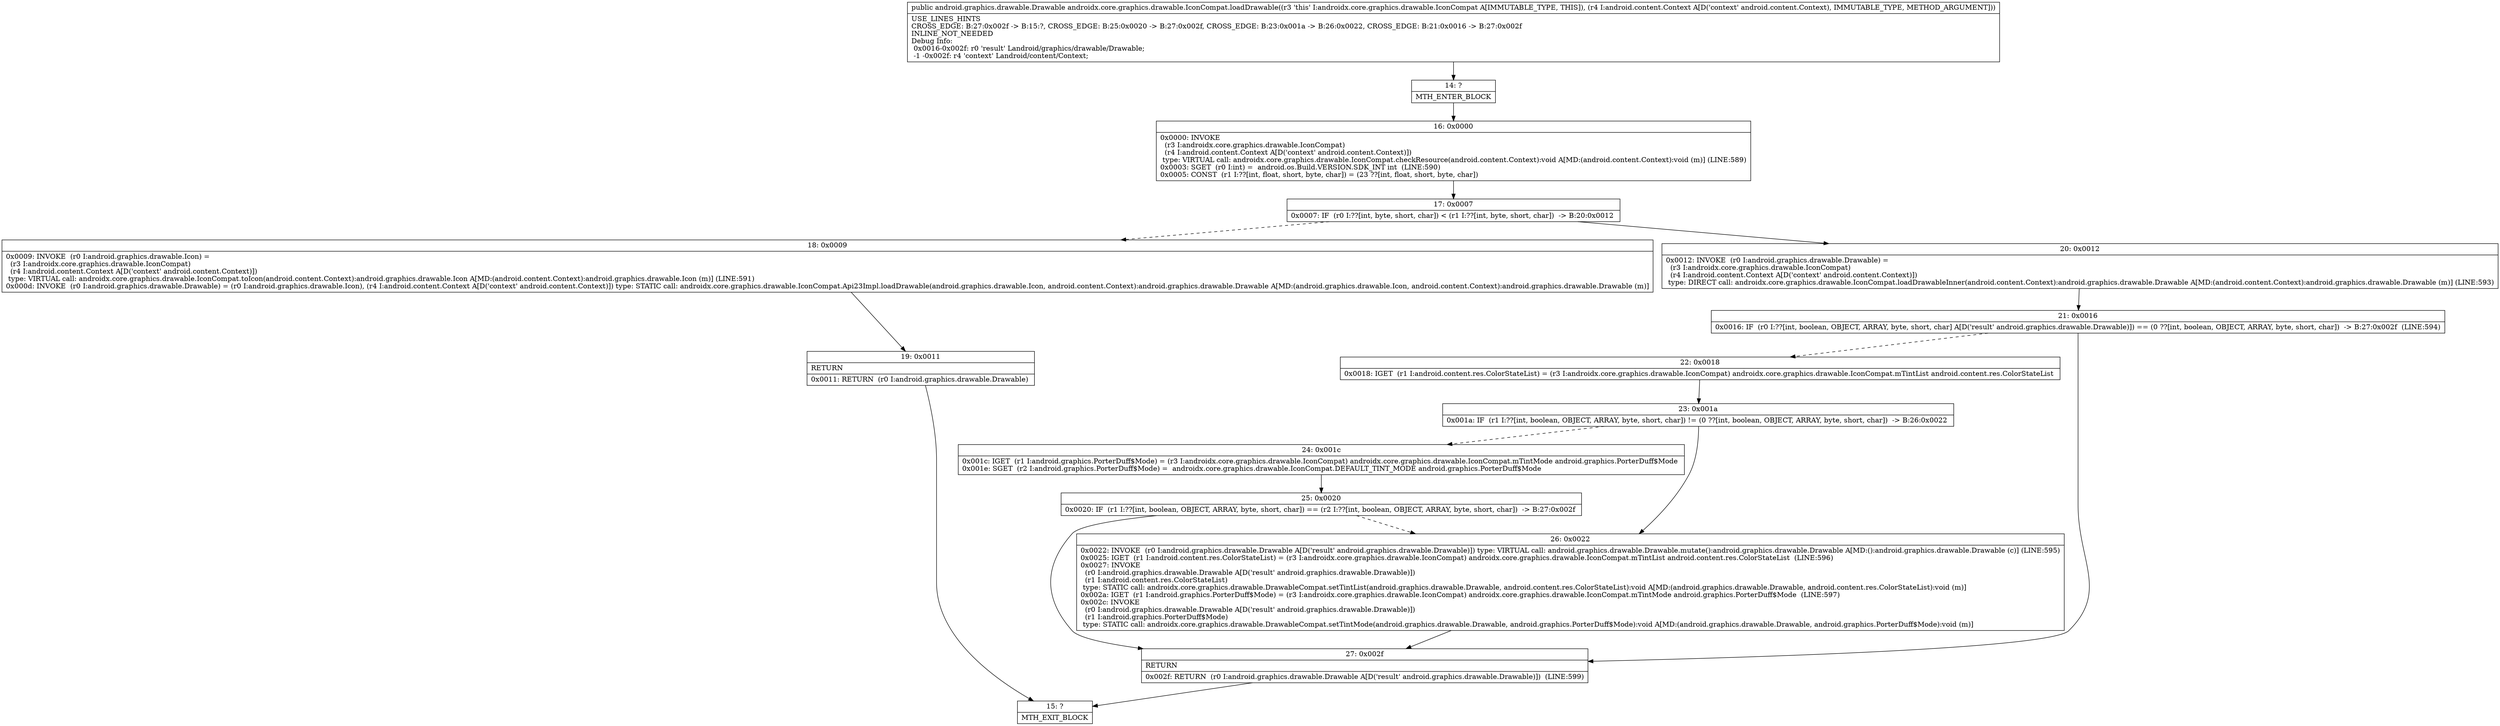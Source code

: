 digraph "CFG forandroidx.core.graphics.drawable.IconCompat.loadDrawable(Landroid\/content\/Context;)Landroid\/graphics\/drawable\/Drawable;" {
Node_14 [shape=record,label="{14\:\ ?|MTH_ENTER_BLOCK\l}"];
Node_16 [shape=record,label="{16\:\ 0x0000|0x0000: INVOKE  \l  (r3 I:androidx.core.graphics.drawable.IconCompat)\l  (r4 I:android.content.Context A[D('context' android.content.Context)])\l type: VIRTUAL call: androidx.core.graphics.drawable.IconCompat.checkResource(android.content.Context):void A[MD:(android.content.Context):void (m)] (LINE:589)\l0x0003: SGET  (r0 I:int) =  android.os.Build.VERSION.SDK_INT int  (LINE:590)\l0x0005: CONST  (r1 I:??[int, float, short, byte, char]) = (23 ??[int, float, short, byte, char]) \l}"];
Node_17 [shape=record,label="{17\:\ 0x0007|0x0007: IF  (r0 I:??[int, byte, short, char]) \< (r1 I:??[int, byte, short, char])  \-\> B:20:0x0012 \l}"];
Node_18 [shape=record,label="{18\:\ 0x0009|0x0009: INVOKE  (r0 I:android.graphics.drawable.Icon) = \l  (r3 I:androidx.core.graphics.drawable.IconCompat)\l  (r4 I:android.content.Context A[D('context' android.content.Context)])\l type: VIRTUAL call: androidx.core.graphics.drawable.IconCompat.toIcon(android.content.Context):android.graphics.drawable.Icon A[MD:(android.content.Context):android.graphics.drawable.Icon (m)] (LINE:591)\l0x000d: INVOKE  (r0 I:android.graphics.drawable.Drawable) = (r0 I:android.graphics.drawable.Icon), (r4 I:android.content.Context A[D('context' android.content.Context)]) type: STATIC call: androidx.core.graphics.drawable.IconCompat.Api23Impl.loadDrawable(android.graphics.drawable.Icon, android.content.Context):android.graphics.drawable.Drawable A[MD:(android.graphics.drawable.Icon, android.content.Context):android.graphics.drawable.Drawable (m)]\l}"];
Node_19 [shape=record,label="{19\:\ 0x0011|RETURN\l|0x0011: RETURN  (r0 I:android.graphics.drawable.Drawable) \l}"];
Node_15 [shape=record,label="{15\:\ ?|MTH_EXIT_BLOCK\l}"];
Node_20 [shape=record,label="{20\:\ 0x0012|0x0012: INVOKE  (r0 I:android.graphics.drawable.Drawable) = \l  (r3 I:androidx.core.graphics.drawable.IconCompat)\l  (r4 I:android.content.Context A[D('context' android.content.Context)])\l type: DIRECT call: androidx.core.graphics.drawable.IconCompat.loadDrawableInner(android.content.Context):android.graphics.drawable.Drawable A[MD:(android.content.Context):android.graphics.drawable.Drawable (m)] (LINE:593)\l}"];
Node_21 [shape=record,label="{21\:\ 0x0016|0x0016: IF  (r0 I:??[int, boolean, OBJECT, ARRAY, byte, short, char] A[D('result' android.graphics.drawable.Drawable)]) == (0 ??[int, boolean, OBJECT, ARRAY, byte, short, char])  \-\> B:27:0x002f  (LINE:594)\l}"];
Node_22 [shape=record,label="{22\:\ 0x0018|0x0018: IGET  (r1 I:android.content.res.ColorStateList) = (r3 I:androidx.core.graphics.drawable.IconCompat) androidx.core.graphics.drawable.IconCompat.mTintList android.content.res.ColorStateList \l}"];
Node_23 [shape=record,label="{23\:\ 0x001a|0x001a: IF  (r1 I:??[int, boolean, OBJECT, ARRAY, byte, short, char]) != (0 ??[int, boolean, OBJECT, ARRAY, byte, short, char])  \-\> B:26:0x0022 \l}"];
Node_24 [shape=record,label="{24\:\ 0x001c|0x001c: IGET  (r1 I:android.graphics.PorterDuff$Mode) = (r3 I:androidx.core.graphics.drawable.IconCompat) androidx.core.graphics.drawable.IconCompat.mTintMode android.graphics.PorterDuff$Mode \l0x001e: SGET  (r2 I:android.graphics.PorterDuff$Mode) =  androidx.core.graphics.drawable.IconCompat.DEFAULT_TINT_MODE android.graphics.PorterDuff$Mode \l}"];
Node_25 [shape=record,label="{25\:\ 0x0020|0x0020: IF  (r1 I:??[int, boolean, OBJECT, ARRAY, byte, short, char]) == (r2 I:??[int, boolean, OBJECT, ARRAY, byte, short, char])  \-\> B:27:0x002f \l}"];
Node_26 [shape=record,label="{26\:\ 0x0022|0x0022: INVOKE  (r0 I:android.graphics.drawable.Drawable A[D('result' android.graphics.drawable.Drawable)]) type: VIRTUAL call: android.graphics.drawable.Drawable.mutate():android.graphics.drawable.Drawable A[MD:():android.graphics.drawable.Drawable (c)] (LINE:595)\l0x0025: IGET  (r1 I:android.content.res.ColorStateList) = (r3 I:androidx.core.graphics.drawable.IconCompat) androidx.core.graphics.drawable.IconCompat.mTintList android.content.res.ColorStateList  (LINE:596)\l0x0027: INVOKE  \l  (r0 I:android.graphics.drawable.Drawable A[D('result' android.graphics.drawable.Drawable)])\l  (r1 I:android.content.res.ColorStateList)\l type: STATIC call: androidx.core.graphics.drawable.DrawableCompat.setTintList(android.graphics.drawable.Drawable, android.content.res.ColorStateList):void A[MD:(android.graphics.drawable.Drawable, android.content.res.ColorStateList):void (m)]\l0x002a: IGET  (r1 I:android.graphics.PorterDuff$Mode) = (r3 I:androidx.core.graphics.drawable.IconCompat) androidx.core.graphics.drawable.IconCompat.mTintMode android.graphics.PorterDuff$Mode  (LINE:597)\l0x002c: INVOKE  \l  (r0 I:android.graphics.drawable.Drawable A[D('result' android.graphics.drawable.Drawable)])\l  (r1 I:android.graphics.PorterDuff$Mode)\l type: STATIC call: androidx.core.graphics.drawable.DrawableCompat.setTintMode(android.graphics.drawable.Drawable, android.graphics.PorterDuff$Mode):void A[MD:(android.graphics.drawable.Drawable, android.graphics.PorterDuff$Mode):void (m)]\l}"];
Node_27 [shape=record,label="{27\:\ 0x002f|RETURN\l|0x002f: RETURN  (r0 I:android.graphics.drawable.Drawable A[D('result' android.graphics.drawable.Drawable)])  (LINE:599)\l}"];
MethodNode[shape=record,label="{public android.graphics.drawable.Drawable androidx.core.graphics.drawable.IconCompat.loadDrawable((r3 'this' I:androidx.core.graphics.drawable.IconCompat A[IMMUTABLE_TYPE, THIS]), (r4 I:android.content.Context A[D('context' android.content.Context), IMMUTABLE_TYPE, METHOD_ARGUMENT]))  | USE_LINES_HINTS\lCROSS_EDGE: B:27:0x002f \-\> B:15:?, CROSS_EDGE: B:25:0x0020 \-\> B:27:0x002f, CROSS_EDGE: B:23:0x001a \-\> B:26:0x0022, CROSS_EDGE: B:21:0x0016 \-\> B:27:0x002f\lINLINE_NOT_NEEDED\lDebug Info:\l  0x0016\-0x002f: r0 'result' Landroid\/graphics\/drawable\/Drawable;\l  \-1 \-0x002f: r4 'context' Landroid\/content\/Context;\l}"];
MethodNode -> Node_14;Node_14 -> Node_16;
Node_16 -> Node_17;
Node_17 -> Node_18[style=dashed];
Node_17 -> Node_20;
Node_18 -> Node_19;
Node_19 -> Node_15;
Node_20 -> Node_21;
Node_21 -> Node_22[style=dashed];
Node_21 -> Node_27;
Node_22 -> Node_23;
Node_23 -> Node_24[style=dashed];
Node_23 -> Node_26;
Node_24 -> Node_25;
Node_25 -> Node_26[style=dashed];
Node_25 -> Node_27;
Node_26 -> Node_27;
Node_27 -> Node_15;
}

